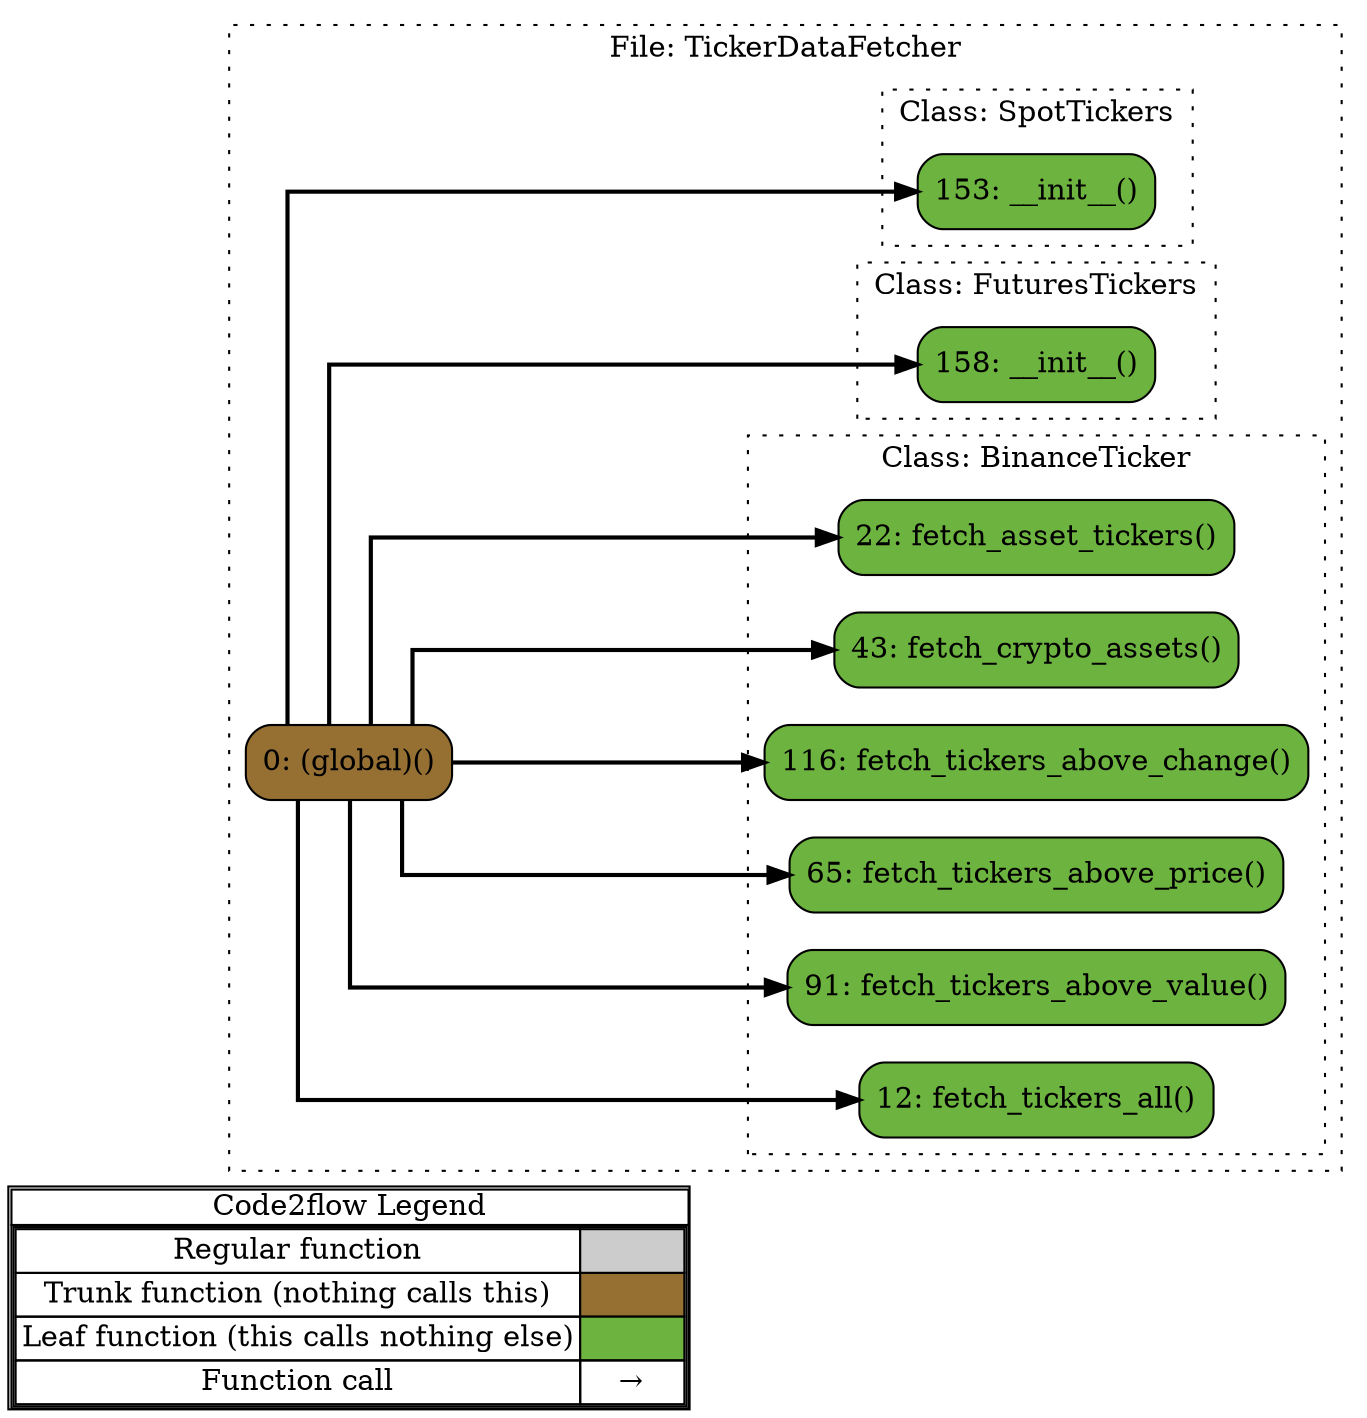 digraph G {
concentrate=true;
splines="ortho";
rankdir="LR";
subgraph legend{
    rank = min;
    label = "legend";
    Legend [shape=none, margin=0, label = <
        <table cellspacing="0" cellpadding="0" border="1"><tr><td>Code2flow Legend</td></tr><tr><td>
        <table cellspacing="0">
        <tr><td>Regular function</td><td width="50px" bgcolor='#cccccc'></td></tr>
        <tr><td>Trunk function (nothing calls this)</td><td bgcolor='#966F33'></td></tr>
        <tr><td>Leaf function (this calls nothing else)</td><td bgcolor='#6db33f'></td></tr>
        <tr><td>Function call</td><td><font color='black'>&#8594;</font></td></tr>
        </table></td></tr></table>
        >];
}node_97594c08 [label="0: (global)()" name="TickerDataFetcher::(global)" shape="rect" style="rounded,filled" fillcolor="#966F33" ];
node_7bf8813f [label="22: fetch_asset_tickers()" name="TickerDataFetcher::BinanceTicker.fetch_asset_tickers" shape="rect" style="rounded,filled" fillcolor="#6db33f" ];
node_3619faff [label="43: fetch_crypto_assets()" name="TickerDataFetcher::BinanceTicker.fetch_crypto_assets" shape="rect" style="rounded,filled" fillcolor="#6db33f" ];
node_39ac925f [label="116: fetch_tickers_above_change()" name="TickerDataFetcher::BinanceTicker.fetch_tickers_above_change" shape="rect" style="rounded,filled" fillcolor="#6db33f" ];
node_d7c03898 [label="65: fetch_tickers_above_price()" name="TickerDataFetcher::BinanceTicker.fetch_tickers_above_price" shape="rect" style="rounded,filled" fillcolor="#6db33f" ];
node_e76030db [label="91: fetch_tickers_above_value()" name="TickerDataFetcher::BinanceTicker.fetch_tickers_above_value" shape="rect" style="rounded,filled" fillcolor="#6db33f" ];
node_3cc99c01 [label="12: fetch_tickers_all()" name="TickerDataFetcher::BinanceTicker.fetch_tickers_all" shape="rect" style="rounded,filled" fillcolor="#6db33f" ];
node_35601d0f [label="158: __init__()" name="TickerDataFetcher::FuturesTickers.__init__" shape="rect" style="rounded,filled" fillcolor="#6db33f" ];
node_eae504b9 [label="153: __init__()" name="TickerDataFetcher::SpotTickers.__init__" shape="rect" style="rounded,filled" fillcolor="#6db33f" ];
node_97594c08 -> node_7bf8813f [color="#000000" penwidth="2"];
node_97594c08 -> node_7bf8813f [color="#000000" penwidth="2"];
node_97594c08 -> node_3619faff [color="#000000" penwidth="2"];
node_97594c08 -> node_3619faff [color="#000000" penwidth="2"];
node_97594c08 -> node_39ac925f [color="#000000" penwidth="2"];
node_97594c08 -> node_39ac925f [color="#000000" penwidth="2"];
node_97594c08 -> node_d7c03898 [color="#000000" penwidth="2"];
node_97594c08 -> node_d7c03898 [color="#000000" penwidth="2"];
node_97594c08 -> node_e76030db [color="#000000" penwidth="2"];
node_97594c08 -> node_e76030db [color="#000000" penwidth="2"];
node_97594c08 -> node_3cc99c01 [color="#000000" penwidth="2"];
node_97594c08 -> node_3cc99c01 [color="#000000" penwidth="2"];
node_97594c08 -> node_35601d0f [color="#000000" penwidth="2"];
node_97594c08 -> node_eae504b9 [color="#000000" penwidth="2"];
subgraph cluster_bf09c096 {
    node_97594c08;
    label="File: TickerDataFetcher";
    name="TickerDataFetcher";
    style="filled";
    graph[style=dotted];
    subgraph cluster_d3094d7b {
        node_3cc99c01 node_7bf8813f node_3619faff node_d7c03898 node_e76030db node_39ac925f;
        label="Class: BinanceTicker";
        name="BinanceTicker";
        style="filled";
        graph[style=dotted];
    };
    subgraph cluster_dbb97f5b {
        node_eae504b9;
        label="Class: SpotTickers";
        name="SpotTickers";
        style="filled";
        graph[style=dotted];
    };
    subgraph cluster_3946a931 {
        node_35601d0f;
        label="Class: FuturesTickers";
        name="FuturesTickers";
        style="filled";
        graph[style=dotted];
    };
};
}
